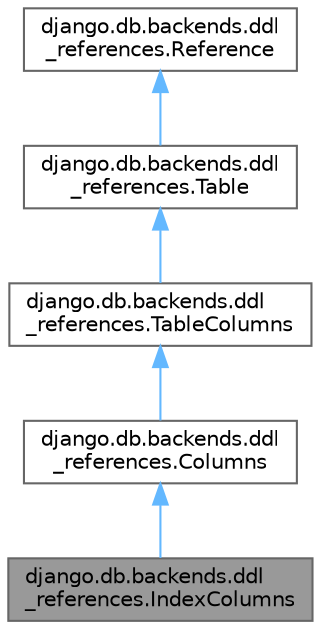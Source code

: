 digraph "django.db.backends.ddl_references.IndexColumns"
{
 // LATEX_PDF_SIZE
  bgcolor="transparent";
  edge [fontname=Helvetica,fontsize=10,labelfontname=Helvetica,labelfontsize=10];
  node [fontname=Helvetica,fontsize=10,shape=box,height=0.2,width=0.4];
  Node1 [id="Node000001",label="django.db.backends.ddl\l_references.IndexColumns",height=0.2,width=0.4,color="gray40", fillcolor="grey60", style="filled", fontcolor="black",tooltip=" "];
  Node2 -> Node1 [id="edge5_Node000001_Node000002",dir="back",color="steelblue1",style="solid",tooltip=" "];
  Node2 [id="Node000002",label="django.db.backends.ddl\l_references.Columns",height=0.2,width=0.4,color="gray40", fillcolor="white", style="filled",URL="$classdjango_1_1db_1_1backends_1_1ddl__references_1_1Columns.html",tooltip=" "];
  Node3 -> Node2 [id="edge6_Node000002_Node000003",dir="back",color="steelblue1",style="solid",tooltip=" "];
  Node3 [id="Node000003",label="django.db.backends.ddl\l_references.TableColumns",height=0.2,width=0.4,color="gray40", fillcolor="white", style="filled",URL="$classdjango_1_1db_1_1backends_1_1ddl__references_1_1TableColumns.html",tooltip=" "];
  Node4 -> Node3 [id="edge7_Node000003_Node000004",dir="back",color="steelblue1",style="solid",tooltip=" "];
  Node4 [id="Node000004",label="django.db.backends.ddl\l_references.Table",height=0.2,width=0.4,color="gray40", fillcolor="white", style="filled",URL="$classdjango_1_1db_1_1backends_1_1ddl__references_1_1Table.html",tooltip=" "];
  Node5 -> Node4 [id="edge8_Node000004_Node000005",dir="back",color="steelblue1",style="solid",tooltip=" "];
  Node5 [id="Node000005",label="django.db.backends.ddl\l_references.Reference",height=0.2,width=0.4,color="gray40", fillcolor="white", style="filled",URL="$classdjango_1_1db_1_1backends_1_1ddl__references_1_1Reference.html",tooltip=" "];
}
